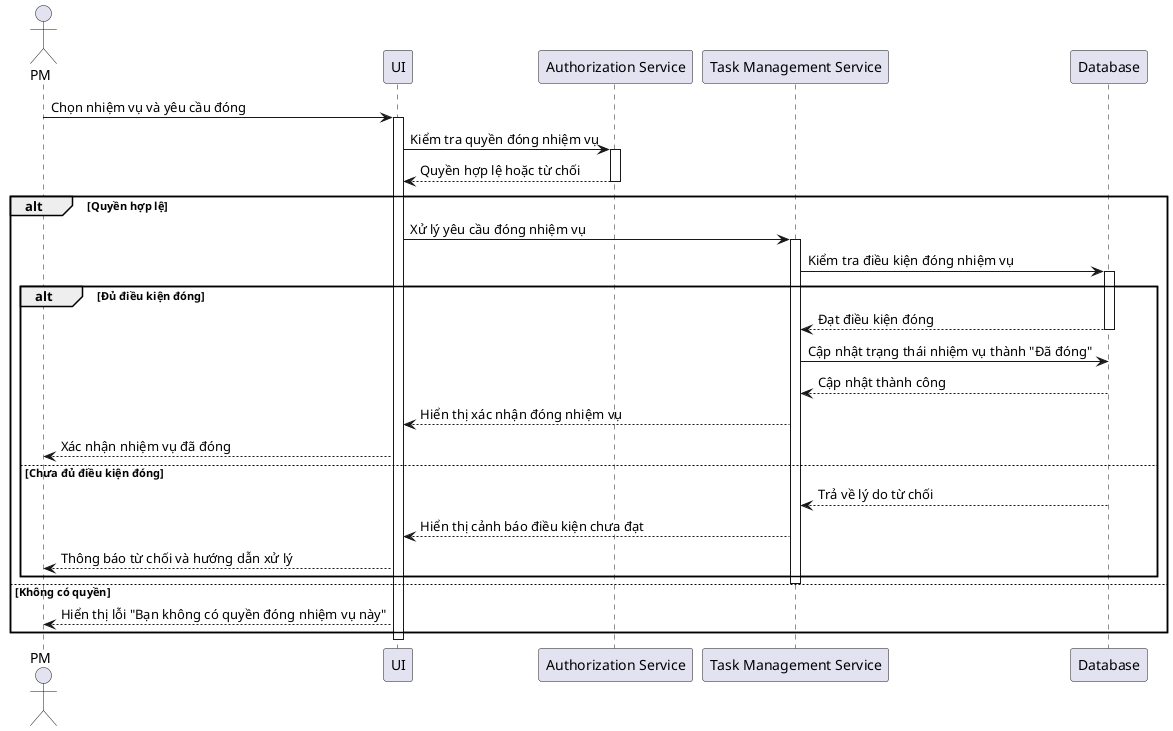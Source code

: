 @startuml
actor "PM" as U

participant "UI" as UI
participant "Authorization Service"
participant "Task Management Service" as System
participant "Database" as DB

U -> UI: Chọn nhiệm vụ và yêu cầu đóng
activate UI

UI -> "Authorization Service": Kiểm tra quyền đóng nhiệm vụ
activate "Authorization Service"

"Authorization Service" --> UI: Quyền hợp lệ hoặc từ chối
deactivate "Authorization Service"

alt Quyền hợp lệ
    UI -> System: Xử lý yêu cầu đóng nhiệm vụ
    activate System

    System -> DB: Kiểm tra điều kiện đóng nhiệm vụ
    activate DB

    alt Đủ điều kiện đóng
        DB --> System: Đạt điều kiện đóng
        deactivate DB

        System -> DB: Cập nhật trạng thái nhiệm vụ thành "Đã đóng"
        DB --> System: Cập nhật thành công
        deactivate DB

        System --> UI: Hiển thị xác nhận đóng nhiệm vụ
        UI --> U: Xác nhận nhiệm vụ đã đóng

    else Chưa đủ điều kiện đóng
        DB --> System: Trả về lý do từ chối
        deactivate DB

        System --> UI: Hiển thị cảnh báo điều kiện chưa đạt
        UI --> U: Thông báo từ chối và hướng dẫn xử lý
    end

    deactivate System

else Không có quyền
    UI --> U: Hiển thị lỗi "Bạn không có quyền đóng nhiệm vụ này"
end

deactivate UI
@enduml
